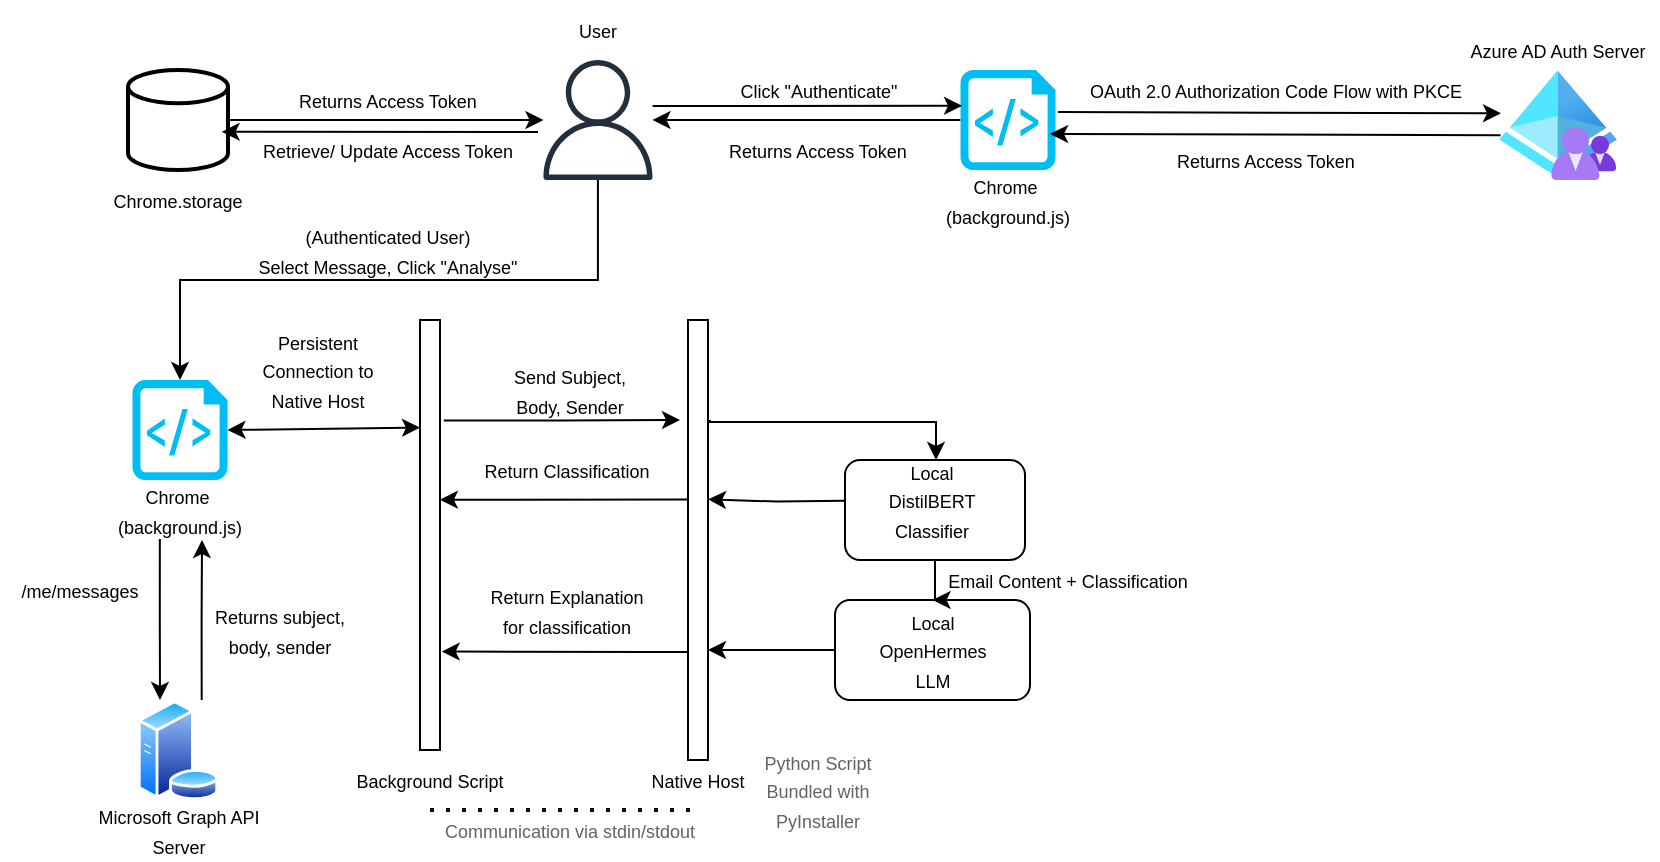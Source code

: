 <mxfile version="27.1.6">
  <diagram id="C5RBs43oDa-KdzZeNtuy" name="Page-1">
    <mxGraphModel dx="1174" dy="627" grid="1" gridSize="10" guides="1" tooltips="1" connect="1" arrows="1" fold="1" page="1" pageScale="1" pageWidth="827" pageHeight="1169" math="0" shadow="0">
      <root>
        <mxCell id="WIyWlLk6GJQsqaUBKTNV-0" />
        <mxCell id="WIyWlLk6GJQsqaUBKTNV-1" parent="WIyWlLk6GJQsqaUBKTNV-0" />
        <mxCell id="Pm77CY4639vnkf3gye1O-27" value="" style="edgeStyle=orthogonalEdgeStyle;rounded=0;orthogonalLoop=1;jettySize=auto;html=1;" parent="WIyWlLk6GJQsqaUBKTNV-1" source="Pm77CY4639vnkf3gye1O-4" target="Pm77CY4639vnkf3gye1O-0" edge="1">
          <mxGeometry relative="1" as="geometry" />
        </mxCell>
        <mxCell id="Pm77CY4639vnkf3gye1O-4" value="" style="verticalLabelPosition=bottom;html=1;verticalAlign=top;align=center;strokeColor=none;fillColor=#00BEF2;shape=mxgraph.azure.script_file;pointerEvents=1;" parent="WIyWlLk6GJQsqaUBKTNV-1" vertex="1">
          <mxGeometry x="480.25" y="155" width="47.5" height="50" as="geometry" />
        </mxCell>
        <mxCell id="Pm77CY4639vnkf3gye1O-5" value="&lt;font style=&quot;font-size: 9px;&quot;&gt;Chrome&amp;nbsp;&lt;/font&gt;&lt;div&gt;&lt;font style=&quot;font-size: 9px;&quot;&gt;(background.js)&lt;/font&gt;&lt;/div&gt;" style="text;html=1;align=center;verticalAlign=middle;whiteSpace=wrap;rounded=0;" parent="WIyWlLk6GJQsqaUBKTNV-1" vertex="1">
          <mxGeometry x="474" y="205" width="60" height="30" as="geometry" />
        </mxCell>
        <mxCell id="Pm77CY4639vnkf3gye1O-6" value="" style="image;aspect=fixed;html=1;points=[];align=center;fontSize=12;image=img/lib/azure2/identity/Azure_AD_B2C.svg;" parent="WIyWlLk6GJQsqaUBKTNV-1" vertex="1">
          <mxGeometry x="749.5" y="155.28" width="59" height="54.72" as="geometry" />
        </mxCell>
        <mxCell id="Pm77CY4639vnkf3gye1O-7" value="" style="endArrow=classic;html=1;rounded=0;exitX=1.026;exitY=0.42;exitDx=0;exitDy=0;exitPerimeter=0;entryX=0.017;entryY=0.391;entryDx=0;entryDy=0;entryPerimeter=0;" parent="WIyWlLk6GJQsqaUBKTNV-1" source="Pm77CY4639vnkf3gye1O-4" target="Pm77CY4639vnkf3gye1O-6" edge="1">
          <mxGeometry width="50" height="50" relative="1" as="geometry">
            <mxPoint x="527.75" y="170" as="sourcePoint" />
            <mxPoint x="800" y="171" as="targetPoint" />
          </mxGeometry>
        </mxCell>
        <mxCell id="Pm77CY4639vnkf3gye1O-8" value="&lt;font style=&quot;font-size: 9px;&quot;&gt;Azure AD Auth Server&lt;/font&gt;" style="text;html=1;align=center;verticalAlign=middle;whiteSpace=wrap;rounded=0;" parent="WIyWlLk6GJQsqaUBKTNV-1" vertex="1">
          <mxGeometry x="729" y="130" width="100" height="30" as="geometry" />
        </mxCell>
        <mxCell id="Pm77CY4639vnkf3gye1O-9" value="" style="endArrow=classic;html=1;rounded=0;entryX=0.943;entryY=0.639;entryDx=0;entryDy=0;entryPerimeter=0;exitX=0.013;exitY=0.59;exitDx=0;exitDy=0;exitPerimeter=0;" parent="WIyWlLk6GJQsqaUBKTNV-1" source="Pm77CY4639vnkf3gye1O-6" target="Pm77CY4639vnkf3gye1O-4" edge="1">
          <mxGeometry width="50" height="50" relative="1" as="geometry">
            <mxPoint x="737" y="192" as="sourcePoint" />
            <mxPoint x="798" y="251" as="targetPoint" />
          </mxGeometry>
        </mxCell>
        <mxCell id="Pm77CY4639vnkf3gye1O-10" value="&lt;font style=&quot;font-size: 9px;&quot;&gt;OAuth 2.0 Authorization Code Flow with PKCE&lt;/font&gt;" style="text;html=1;align=center;verticalAlign=middle;whiteSpace=wrap;rounded=0;" parent="WIyWlLk6GJQsqaUBKTNV-1" vertex="1">
          <mxGeometry x="542.5" y="150" width="190" height="30" as="geometry" />
        </mxCell>
        <mxCell id="Pm77CY4639vnkf3gye1O-11" value="&lt;font style=&quot;font-size: 9px;&quot;&gt;Returns Access Token&lt;/font&gt;" style="text;html=1;align=center;verticalAlign=middle;whiteSpace=wrap;rounded=0;" parent="WIyWlLk6GJQsqaUBKTNV-1" vertex="1">
          <mxGeometry x="543" y="185" width="180" height="30" as="geometry" />
        </mxCell>
        <mxCell id="Pm77CY4639vnkf3gye1O-12" value="&lt;font style=&quot;font-size: 9px;&quot;&gt;Click &quot;Authenticate&quot;&lt;/font&gt;" style="text;html=1;align=center;verticalAlign=middle;whiteSpace=wrap;rounded=0;" parent="WIyWlLk6GJQsqaUBKTNV-1" vertex="1">
          <mxGeometry x="361.5" y="150" width="95" height="30" as="geometry" />
        </mxCell>
        <mxCell id="Pm77CY4639vnkf3gye1O-16" value="&lt;font style=&quot;font-size: 9px;&quot;&gt;Returns Access Token&lt;/font&gt;" style="text;html=1;align=center;verticalAlign=middle;whiteSpace=wrap;rounded=0;" parent="WIyWlLk6GJQsqaUBKTNV-1" vertex="1">
          <mxGeometry x="344" y="180" width="130" height="30" as="geometry" />
        </mxCell>
        <mxCell id="Pm77CY4639vnkf3gye1O-18" value="" style="group" parent="WIyWlLk6GJQsqaUBKTNV-1" vertex="1" connectable="0">
          <mxGeometry x="59" y="155" width="60" height="80" as="geometry" />
        </mxCell>
        <mxCell id="Pm77CY4639vnkf3gye1O-13" value="" style="strokeWidth=2;html=1;shape=mxgraph.flowchart.database;whiteSpace=wrap;" parent="Pm77CY4639vnkf3gye1O-18" vertex="1">
          <mxGeometry x="5" width="50" height="50" as="geometry" />
        </mxCell>
        <mxCell id="Pm77CY4639vnkf3gye1O-17" value="&lt;font style=&quot;font-size: 9px;&quot;&gt;Chrome.storage&lt;/font&gt;" style="text;html=1;align=center;verticalAlign=middle;whiteSpace=wrap;rounded=0;" parent="Pm77CY4639vnkf3gye1O-18" vertex="1">
          <mxGeometry y="50" width="60" height="30" as="geometry" />
        </mxCell>
        <mxCell id="Pm77CY4639vnkf3gye1O-22" value="&lt;font style=&quot;font-size: 9px;&quot;&gt;Retrieve/ Update Access Token&lt;/font&gt;" style="text;html=1;align=center;verticalAlign=middle;whiteSpace=wrap;rounded=0;" parent="WIyWlLk6GJQsqaUBKTNV-1" vertex="1">
          <mxGeometry x="119" y="180" width="150" height="30" as="geometry" />
        </mxCell>
        <mxCell id="Pm77CY4639vnkf3gye1O-24" value="" style="edgeStyle=orthogonalEdgeStyle;rounded=0;orthogonalLoop=1;jettySize=auto;html=1;exitX=1;exitY=0.5;exitDx=0;exitDy=0;exitPerimeter=0;" parent="WIyWlLk6GJQsqaUBKTNV-1" source="Pm77CY4639vnkf3gye1O-13" target="Pm77CY4639vnkf3gye1O-0" edge="1">
          <mxGeometry relative="1" as="geometry">
            <mxPoint x="79" y="185.04" as="sourcePoint" />
            <mxPoint x="209" y="110" as="targetPoint" />
            <Array as="points">
              <mxPoint x="114" y="180" />
            </Array>
          </mxGeometry>
        </mxCell>
        <mxCell id="Pm77CY4639vnkf3gye1O-25" value="" style="edgeStyle=orthogonalEdgeStyle;rounded=0;orthogonalLoop=1;jettySize=auto;html=1;entryX=0.991;entryY=0.618;entryDx=0;entryDy=0;entryPerimeter=0;" parent="WIyWlLk6GJQsqaUBKTNV-1" edge="1">
          <mxGeometry relative="1" as="geometry">
            <mxPoint x="269" y="186" as="sourcePoint" />
            <mxPoint x="110.82" y="185.9" as="targetPoint" />
            <Array as="points">
              <mxPoint x="269" y="186" />
            </Array>
          </mxGeometry>
        </mxCell>
        <mxCell id="Pm77CY4639vnkf3gye1O-26" value="" style="edgeStyle=orthogonalEdgeStyle;rounded=0;orthogonalLoop=1;jettySize=auto;html=1;entryX=0.016;entryY=0.358;entryDx=0;entryDy=0;entryPerimeter=0;" parent="WIyWlLk6GJQsqaUBKTNV-1" source="Pm77CY4639vnkf3gye1O-0" target="Pm77CY4639vnkf3gye1O-4" edge="1">
          <mxGeometry relative="1" as="geometry">
            <Array as="points">
              <mxPoint x="359" y="173" />
              <mxPoint x="359" y="173" />
            </Array>
          </mxGeometry>
        </mxCell>
        <mxCell id="Pm77CY4639vnkf3gye1O-29" value="&lt;font style=&quot;font-size: 9px;&quot;&gt;Returns Access Token&lt;/font&gt;" style="text;html=1;align=center;verticalAlign=middle;whiteSpace=wrap;rounded=0;" parent="WIyWlLk6GJQsqaUBKTNV-1" vertex="1">
          <mxGeometry x="119" y="155" width="150" height="30" as="geometry" />
        </mxCell>
        <mxCell id="Pm77CY4639vnkf3gye1O-1" value="&lt;font style=&quot;font-size: 9px;&quot;&gt;User&lt;/font&gt;" style="text;html=1;align=center;verticalAlign=middle;whiteSpace=wrap;rounded=0;" parent="WIyWlLk6GJQsqaUBKTNV-1" vertex="1">
          <mxGeometry x="269" y="120" width="60" height="30" as="geometry" />
        </mxCell>
        <mxCell id="Pm77CY4639vnkf3gye1O-0" value="" style="sketch=0;outlineConnect=0;fontColor=#232F3E;gradientColor=none;fillColor=#232F3D;strokeColor=none;dashed=0;verticalLabelPosition=bottom;verticalAlign=top;align=center;html=1;fontSize=12;fontStyle=0;aspect=fixed;pointerEvents=1;shape=mxgraph.aws4.user;" parent="WIyWlLk6GJQsqaUBKTNV-1" vertex="1">
          <mxGeometry x="269" y="150" width="60" height="60" as="geometry" />
        </mxCell>
        <mxCell id="Pm77CY4639vnkf3gye1O-33" value="" style="group" parent="WIyWlLk6GJQsqaUBKTNV-1" vertex="1" connectable="0">
          <mxGeometry x="60" y="310" width="60" height="80" as="geometry" />
        </mxCell>
        <mxCell id="Pm77CY4639vnkf3gye1O-31" value="" style="verticalLabelPosition=bottom;html=1;verticalAlign=top;align=center;strokeColor=none;fillColor=#00BEF2;shape=mxgraph.azure.script_file;pointerEvents=1;" parent="Pm77CY4639vnkf3gye1O-33" vertex="1">
          <mxGeometry x="6.25" width="47.5" height="50" as="geometry" />
        </mxCell>
        <mxCell id="Pm77CY4639vnkf3gye1O-32" value="&lt;font style=&quot;font-size: 9px;&quot;&gt;Chrome&amp;nbsp;&lt;/font&gt;&lt;div&gt;&lt;font style=&quot;font-size: 9px;&quot;&gt;(background.js)&lt;/font&gt;&lt;/div&gt;" style="text;html=1;align=center;verticalAlign=middle;whiteSpace=wrap;rounded=0;" parent="Pm77CY4639vnkf3gye1O-33" vertex="1">
          <mxGeometry y="50" width="60" height="30" as="geometry" />
        </mxCell>
        <mxCell id="Pm77CY4639vnkf3gye1O-35" style="edgeStyle=orthogonalEdgeStyle;rounded=0;orthogonalLoop=1;jettySize=auto;html=1;entryX=0.5;entryY=0;entryDx=0;entryDy=0;entryPerimeter=0;" parent="WIyWlLk6GJQsqaUBKTNV-1" source="Pm77CY4639vnkf3gye1O-0" target="Pm77CY4639vnkf3gye1O-31" edge="1">
          <mxGeometry relative="1" as="geometry">
            <Array as="points">
              <mxPoint x="299" y="260" />
              <mxPoint x="90" y="260" />
            </Array>
          </mxGeometry>
        </mxCell>
        <mxCell id="Pm77CY4639vnkf3gye1O-36" value="&lt;div&gt;&lt;font style=&quot;font-size: 9px;&quot;&gt;(Authenticated User)&lt;/font&gt;&lt;/div&gt;&lt;font style=&quot;font-size: 9px;&quot;&gt;Select Message,&amp;nbsp;&lt;/font&gt;&lt;span style=&quot;font-size: 9px; background-color: transparent; color: light-dark(rgb(0, 0, 0), rgb(255, 255, 255));&quot;&gt;Click &quot;Analyse&quot;&lt;/span&gt;" style="text;html=1;align=center;verticalAlign=middle;whiteSpace=wrap;rounded=0;" parent="WIyWlLk6GJQsqaUBKTNV-1" vertex="1">
          <mxGeometry x="124" y="230" width="140" height="30" as="geometry" />
        </mxCell>
        <mxCell id="Pm77CY4639vnkf3gye1O-42" value="" style="group" parent="WIyWlLk6GJQsqaUBKTNV-1" vertex="1" connectable="0">
          <mxGeometry x="34.75" y="470" width="108.5" height="80" as="geometry" />
        </mxCell>
        <mxCell id="Pm77CY4639vnkf3gye1O-34" value="" style="image;aspect=fixed;perimeter=ellipsePerimeter;html=1;align=center;shadow=0;dashed=0;spacingTop=3;image=img/lib/active_directory/database_server.svg;" parent="Pm77CY4639vnkf3gye1O-42" vertex="1">
          <mxGeometry x="33.75" width="41" height="50" as="geometry" />
        </mxCell>
        <mxCell id="Pm77CY4639vnkf3gye1O-41" value="&lt;font style=&quot;font-size: 9px;&quot;&gt;Microsoft Graph API Server&lt;/font&gt;" style="text;html=1;align=center;verticalAlign=middle;whiteSpace=wrap;rounded=0;" parent="Pm77CY4639vnkf3gye1O-42" vertex="1">
          <mxGeometry y="50" width="108.5" height="30" as="geometry" />
        </mxCell>
        <mxCell id="Pm77CY4639vnkf3gye1O-46" value="&lt;font style=&quot;font-size: 9px;&quot;&gt;Returns subject, body, sender&lt;/font&gt;" style="text;html=1;align=center;verticalAlign=middle;whiteSpace=wrap;rounded=0;" parent="WIyWlLk6GJQsqaUBKTNV-1" vertex="1">
          <mxGeometry x="100" y="420" width="80" height="30" as="geometry" />
        </mxCell>
        <mxCell id="AoWDdk4sjqrNplffqhR6-2" style="edgeStyle=orthogonalEdgeStyle;rounded=0;orthogonalLoop=1;jettySize=auto;html=1;exitX=-0.189;exitY=0.766;exitDx=0;exitDy=0;exitPerimeter=0;" edge="1" parent="WIyWlLk6GJQsqaUBKTNV-1" source="AoWDdk4sjqrNplffqhR6-0">
          <mxGeometry relative="1" as="geometry">
            <mxPoint x="269" y="320.0" as="sourcePoint" />
            <mxPoint x="340" y="330" as="targetPoint" />
          </mxGeometry>
        </mxCell>
        <mxCell id="AoWDdk4sjqrNplffqhR6-0" value="" style="rounded=0;whiteSpace=wrap;html=1;rotation=-180;" vertex="1" parent="WIyWlLk6GJQsqaUBKTNV-1">
          <mxGeometry x="210" y="280" width="10" height="215" as="geometry" />
        </mxCell>
        <mxCell id="AoWDdk4sjqrNplffqhR6-29" style="edgeStyle=orthogonalEdgeStyle;rounded=0;orthogonalLoop=1;jettySize=auto;html=1;exitX=1.013;exitY=0.592;exitDx=0;exitDy=0;exitPerimeter=0;entryX=0.005;entryY=0.582;entryDx=0;entryDy=0;entryPerimeter=0;" edge="1" parent="WIyWlLk6GJQsqaUBKTNV-1" source="AoWDdk4sjqrNplffqhR6-1" target="AoWDdk4sjqrNplffqhR6-0">
          <mxGeometry relative="1" as="geometry">
            <mxPoint x="344" y="389.991" as="sourcePoint" />
            <mxPoint x="220" y="387.49" as="targetPoint" />
            <Array as="points">
              <mxPoint x="344" y="370" />
            </Array>
          </mxGeometry>
        </mxCell>
        <mxCell id="AoWDdk4sjqrNplffqhR6-37" value="" style="edgeStyle=orthogonalEdgeStyle;rounded=0;orthogonalLoop=1;jettySize=auto;html=1;exitX=1;exitY=0.25;exitDx=0;exitDy=0;entryX=-0.084;entryY=0.229;entryDx=0;entryDy=0;entryPerimeter=0;" edge="1" parent="WIyWlLk6GJQsqaUBKTNV-1" source="AoWDdk4sjqrNplffqhR6-1" target="AoWDdk4sjqrNplffqhR6-0">
          <mxGeometry relative="1" as="geometry">
            <Array as="points">
              <mxPoint x="344" y="446" />
              <mxPoint x="324" y="446" />
            </Array>
          </mxGeometry>
        </mxCell>
        <mxCell id="AoWDdk4sjqrNplffqhR6-1" value="" style="rounded=0;whiteSpace=wrap;html=1;rotation=-180;" vertex="1" parent="WIyWlLk6GJQsqaUBKTNV-1">
          <mxGeometry x="344" y="280" width="10" height="220" as="geometry" />
        </mxCell>
        <mxCell id="AoWDdk4sjqrNplffqhR6-3" value="&lt;font style=&quot;font-size: 9px;&quot;&gt;Email Content + Classification&lt;/font&gt;" style="text;html=1;align=center;verticalAlign=middle;whiteSpace=wrap;rounded=0;" vertex="1" parent="WIyWlLk6GJQsqaUBKTNV-1">
          <mxGeometry x="467.75" y="400" width="132.25" height="20" as="geometry" />
        </mxCell>
        <mxCell id="AoWDdk4sjqrNplffqhR6-9" style="edgeStyle=orthogonalEdgeStyle;rounded=0;orthogonalLoop=1;jettySize=auto;html=1;exitX=0.332;exitY=0.984;exitDx=0;exitDy=0;exitPerimeter=0;" edge="1" parent="WIyWlLk6GJQsqaUBKTNV-1" source="Pm77CY4639vnkf3gye1O-32">
          <mxGeometry relative="1" as="geometry">
            <mxPoint x="71.0" y="390" as="sourcePoint" />
            <mxPoint x="80" y="470" as="targetPoint" />
            <Array as="points">
              <mxPoint x="80" y="430" />
              <mxPoint x="80" y="430" />
            </Array>
          </mxGeometry>
        </mxCell>
        <mxCell id="AoWDdk4sjqrNplffqhR6-11" style="edgeStyle=orthogonalEdgeStyle;rounded=0;orthogonalLoop=1;jettySize=auto;html=1;entryX=0.5;entryY=1;entryDx=0;entryDy=0;exitX=0.789;exitY=0.001;exitDx=0;exitDy=0;exitPerimeter=0;" edge="1" parent="WIyWlLk6GJQsqaUBKTNV-1" source="Pm77CY4639vnkf3gye1O-34">
          <mxGeometry relative="1" as="geometry">
            <mxPoint x="100.0" y="470" as="sourcePoint" />
            <mxPoint x="101" y="390" as="targetPoint" />
          </mxGeometry>
        </mxCell>
        <mxCell id="AoWDdk4sjqrNplffqhR6-13" value="" style="endArrow=classic;startArrow=classic;html=1;rounded=0;exitX=1;exitY=0.5;exitDx=0;exitDy=0;exitPerimeter=0;entryX=1;entryY=0.75;entryDx=0;entryDy=0;" edge="1" parent="WIyWlLk6GJQsqaUBKTNV-1" source="Pm77CY4639vnkf3gye1O-31" target="AoWDdk4sjqrNplffqhR6-0">
          <mxGeometry width="50" height="50" relative="1" as="geometry">
            <mxPoint x="230" y="410" as="sourcePoint" />
            <mxPoint x="280" y="360" as="targetPoint" />
          </mxGeometry>
        </mxCell>
        <mxCell id="AoWDdk4sjqrNplffqhR6-14" value="&lt;font style=&quot;font-size: 9px;&quot;&gt;/me/messages&lt;/font&gt;" style="text;html=1;align=center;verticalAlign=middle;whiteSpace=wrap;rounded=0;" vertex="1" parent="WIyWlLk6GJQsqaUBKTNV-1">
          <mxGeometry y="400" width="80" height="30" as="geometry" />
        </mxCell>
        <mxCell id="AoWDdk4sjqrNplffqhR6-15" value="&lt;font style=&quot;font-size: 9px;&quot;&gt;Persistent Connection to Native Host&lt;/font&gt;" style="text;html=1;align=center;verticalAlign=middle;whiteSpace=wrap;rounded=0;" vertex="1" parent="WIyWlLk6GJQsqaUBKTNV-1">
          <mxGeometry x="119" y="290" width="80" height="30" as="geometry" />
        </mxCell>
        <mxCell id="AoWDdk4sjqrNplffqhR6-16" value="&lt;font style=&quot;font-size: 9px;&quot;&gt;Native Host&lt;/font&gt;" style="text;html=1;align=center;verticalAlign=middle;whiteSpace=wrap;rounded=0;" vertex="1" parent="WIyWlLk6GJQsqaUBKTNV-1">
          <mxGeometry x="309" y="495" width="80" height="30" as="geometry" />
        </mxCell>
        <mxCell id="AoWDdk4sjqrNplffqhR6-17" value="&lt;font style=&quot;font-size: 9px;&quot;&gt;Background Script&lt;/font&gt;" style="text;html=1;align=center;verticalAlign=middle;whiteSpace=wrap;rounded=0;" vertex="1" parent="WIyWlLk6GJQsqaUBKTNV-1">
          <mxGeometry x="175" y="495" width="80" height="30" as="geometry" />
        </mxCell>
        <mxCell id="AoWDdk4sjqrNplffqhR6-18" value="&lt;font style=&quot;font-size: 9px;&quot;&gt;Send Subject, Body, Sender&lt;/font&gt;" style="text;html=1;align=center;verticalAlign=middle;whiteSpace=wrap;rounded=0;" vertex="1" parent="WIyWlLk6GJQsqaUBKTNV-1">
          <mxGeometry x="255" y="300" width="60" height="30" as="geometry" />
        </mxCell>
        <mxCell id="AoWDdk4sjqrNplffqhR6-19" style="edgeStyle=orthogonalEdgeStyle;rounded=0;orthogonalLoop=1;jettySize=auto;html=1;exitX=-0.189;exitY=0.766;exitDx=0;exitDy=0;exitPerimeter=0;entryX=0.5;entryY=0;entryDx=0;entryDy=0;" edge="1" parent="WIyWlLk6GJQsqaUBKTNV-1" target="AoWDdk4sjqrNplffqhR6-24">
          <mxGeometry relative="1" as="geometry">
            <mxPoint x="355" y="330" as="sourcePoint" />
            <mxPoint x="473" y="330" as="targetPoint" />
            <Array as="points">
              <mxPoint x="355" y="331" />
              <mxPoint x="468" y="331" />
              <mxPoint x="468" y="350" />
            </Array>
          </mxGeometry>
        </mxCell>
        <mxCell id="AoWDdk4sjqrNplffqhR6-20" value="" style="endArrow=none;dashed=1;html=1;dashPattern=1 3;strokeWidth=2;rounded=0;exitX=0.5;exitY=1;exitDx=0;exitDy=0;entryX=0.5;entryY=1;entryDx=0;entryDy=0;" edge="1" parent="WIyWlLk6GJQsqaUBKTNV-1" source="AoWDdk4sjqrNplffqhR6-17" target="AoWDdk4sjqrNplffqhR6-16">
          <mxGeometry width="50" height="50" relative="1" as="geometry">
            <mxPoint x="260" y="560" as="sourcePoint" />
            <mxPoint x="310" y="510" as="targetPoint" />
          </mxGeometry>
        </mxCell>
        <mxCell id="AoWDdk4sjqrNplffqhR6-21" value="&lt;font style=&quot;font-size: 9px; color: rgb(99, 99, 99);&quot;&gt;Communication via stdin/stdout&lt;/font&gt;" style="text;html=1;align=center;verticalAlign=middle;whiteSpace=wrap;rounded=0;" vertex="1" parent="WIyWlLk6GJQsqaUBKTNV-1">
          <mxGeometry x="220" y="520" width="130" height="30" as="geometry" />
        </mxCell>
        <mxCell id="AoWDdk4sjqrNplffqhR6-26" value="" style="group" vertex="1" connectable="0" parent="WIyWlLk6GJQsqaUBKTNV-1">
          <mxGeometry x="422.5" y="350" width="90" height="50" as="geometry" />
        </mxCell>
        <mxCell id="AoWDdk4sjqrNplffqhR6-24" value="" style="rounded=1;whiteSpace=wrap;html=1;" vertex="1" parent="AoWDdk4sjqrNplffqhR6-26">
          <mxGeometry width="90" height="50" as="geometry" />
        </mxCell>
        <mxCell id="AoWDdk4sjqrNplffqhR6-25" value="&lt;font style=&quot;font-size: 9px;&quot;&gt;Local DistilBERT Classifier&lt;/font&gt;" style="text;html=1;align=center;verticalAlign=middle;whiteSpace=wrap;rounded=0;" vertex="1" parent="AoWDdk4sjqrNplffqhR6-26">
          <mxGeometry x="21.875" y="10" width="43.75" height="20" as="geometry" />
        </mxCell>
        <mxCell id="AoWDdk4sjqrNplffqhR6-28" style="edgeStyle=orthogonalEdgeStyle;rounded=0;orthogonalLoop=1;jettySize=auto;html=1;entryX=-0.032;entryY=0.594;entryDx=0;entryDy=0;entryPerimeter=0;" edge="1" parent="WIyWlLk6GJQsqaUBKTNV-1">
          <mxGeometry relative="1" as="geometry">
            <mxPoint x="422.18" y="370.34" as="sourcePoint" />
            <mxPoint x="354.0" y="369.66" as="targetPoint" />
          </mxGeometry>
        </mxCell>
        <mxCell id="AoWDdk4sjqrNplffqhR6-30" value="&lt;font style=&quot;font-size: 9px;&quot;&gt;Return Classification&lt;/font&gt;" style="text;html=1;align=center;verticalAlign=middle;whiteSpace=wrap;rounded=0;" vertex="1" parent="WIyWlLk6GJQsqaUBKTNV-1">
          <mxGeometry x="238" y="340" width="91" height="30" as="geometry" />
        </mxCell>
        <mxCell id="AoWDdk4sjqrNplffqhR6-31" value="" style="group" vertex="1" connectable="0" parent="WIyWlLk6GJQsqaUBKTNV-1">
          <mxGeometry x="417.5" y="420" width="97.5" height="50" as="geometry" />
        </mxCell>
        <mxCell id="AoWDdk4sjqrNplffqhR6-32" value="" style="rounded=1;whiteSpace=wrap;html=1;" vertex="1" parent="AoWDdk4sjqrNplffqhR6-31">
          <mxGeometry width="97.5" height="50" as="geometry" />
        </mxCell>
        <mxCell id="AoWDdk4sjqrNplffqhR6-33" value="&lt;font style=&quot;font-size: 9px;&quot;&gt;Local OpenHermes LLM&lt;/font&gt;" style="text;html=1;align=center;verticalAlign=middle;whiteSpace=wrap;rounded=0;" vertex="1" parent="AoWDdk4sjqrNplffqhR6-31">
          <mxGeometry x="24.375" y="12.5" width="48.75" height="25" as="geometry" />
        </mxCell>
        <mxCell id="AoWDdk4sjqrNplffqhR6-35" value="" style="edgeStyle=orthogonalEdgeStyle;rounded=0;orthogonalLoop=1;jettySize=auto;html=1;entryX=0.5;entryY=0;entryDx=0;entryDy=0;" edge="1" parent="WIyWlLk6GJQsqaUBKTNV-1" source="AoWDdk4sjqrNplffqhR6-24" target="AoWDdk4sjqrNplffqhR6-32">
          <mxGeometry relative="1" as="geometry" />
        </mxCell>
        <mxCell id="AoWDdk4sjqrNplffqhR6-36" style="edgeStyle=orthogonalEdgeStyle;rounded=0;orthogonalLoop=1;jettySize=auto;html=1;entryX=0;entryY=0.25;entryDx=0;entryDy=0;" edge="1" parent="WIyWlLk6GJQsqaUBKTNV-1" source="AoWDdk4sjqrNplffqhR6-32" target="AoWDdk4sjqrNplffqhR6-1">
          <mxGeometry relative="1" as="geometry" />
        </mxCell>
        <mxCell id="AoWDdk4sjqrNplffqhR6-38" value="&lt;font style=&quot;font-size: 9px;&quot;&gt;Return Explanation for classification&lt;/font&gt;" style="text;html=1;align=center;verticalAlign=middle;whiteSpace=wrap;rounded=0;" vertex="1" parent="WIyWlLk6GJQsqaUBKTNV-1">
          <mxGeometry x="238" y="410" width="91" height="30" as="geometry" />
        </mxCell>
        <mxCell id="AoWDdk4sjqrNplffqhR6-39" value="&lt;font style=&quot;font-size: 9px; color: rgb(99, 99, 99);&quot;&gt;Python Script Bundled with PyInstaller&lt;/font&gt;" style="text;html=1;align=center;verticalAlign=middle;whiteSpace=wrap;rounded=0;" vertex="1" parent="WIyWlLk6GJQsqaUBKTNV-1">
          <mxGeometry x="380.25" y="500" width="57.5" height="30" as="geometry" />
        </mxCell>
      </root>
    </mxGraphModel>
  </diagram>
</mxfile>
